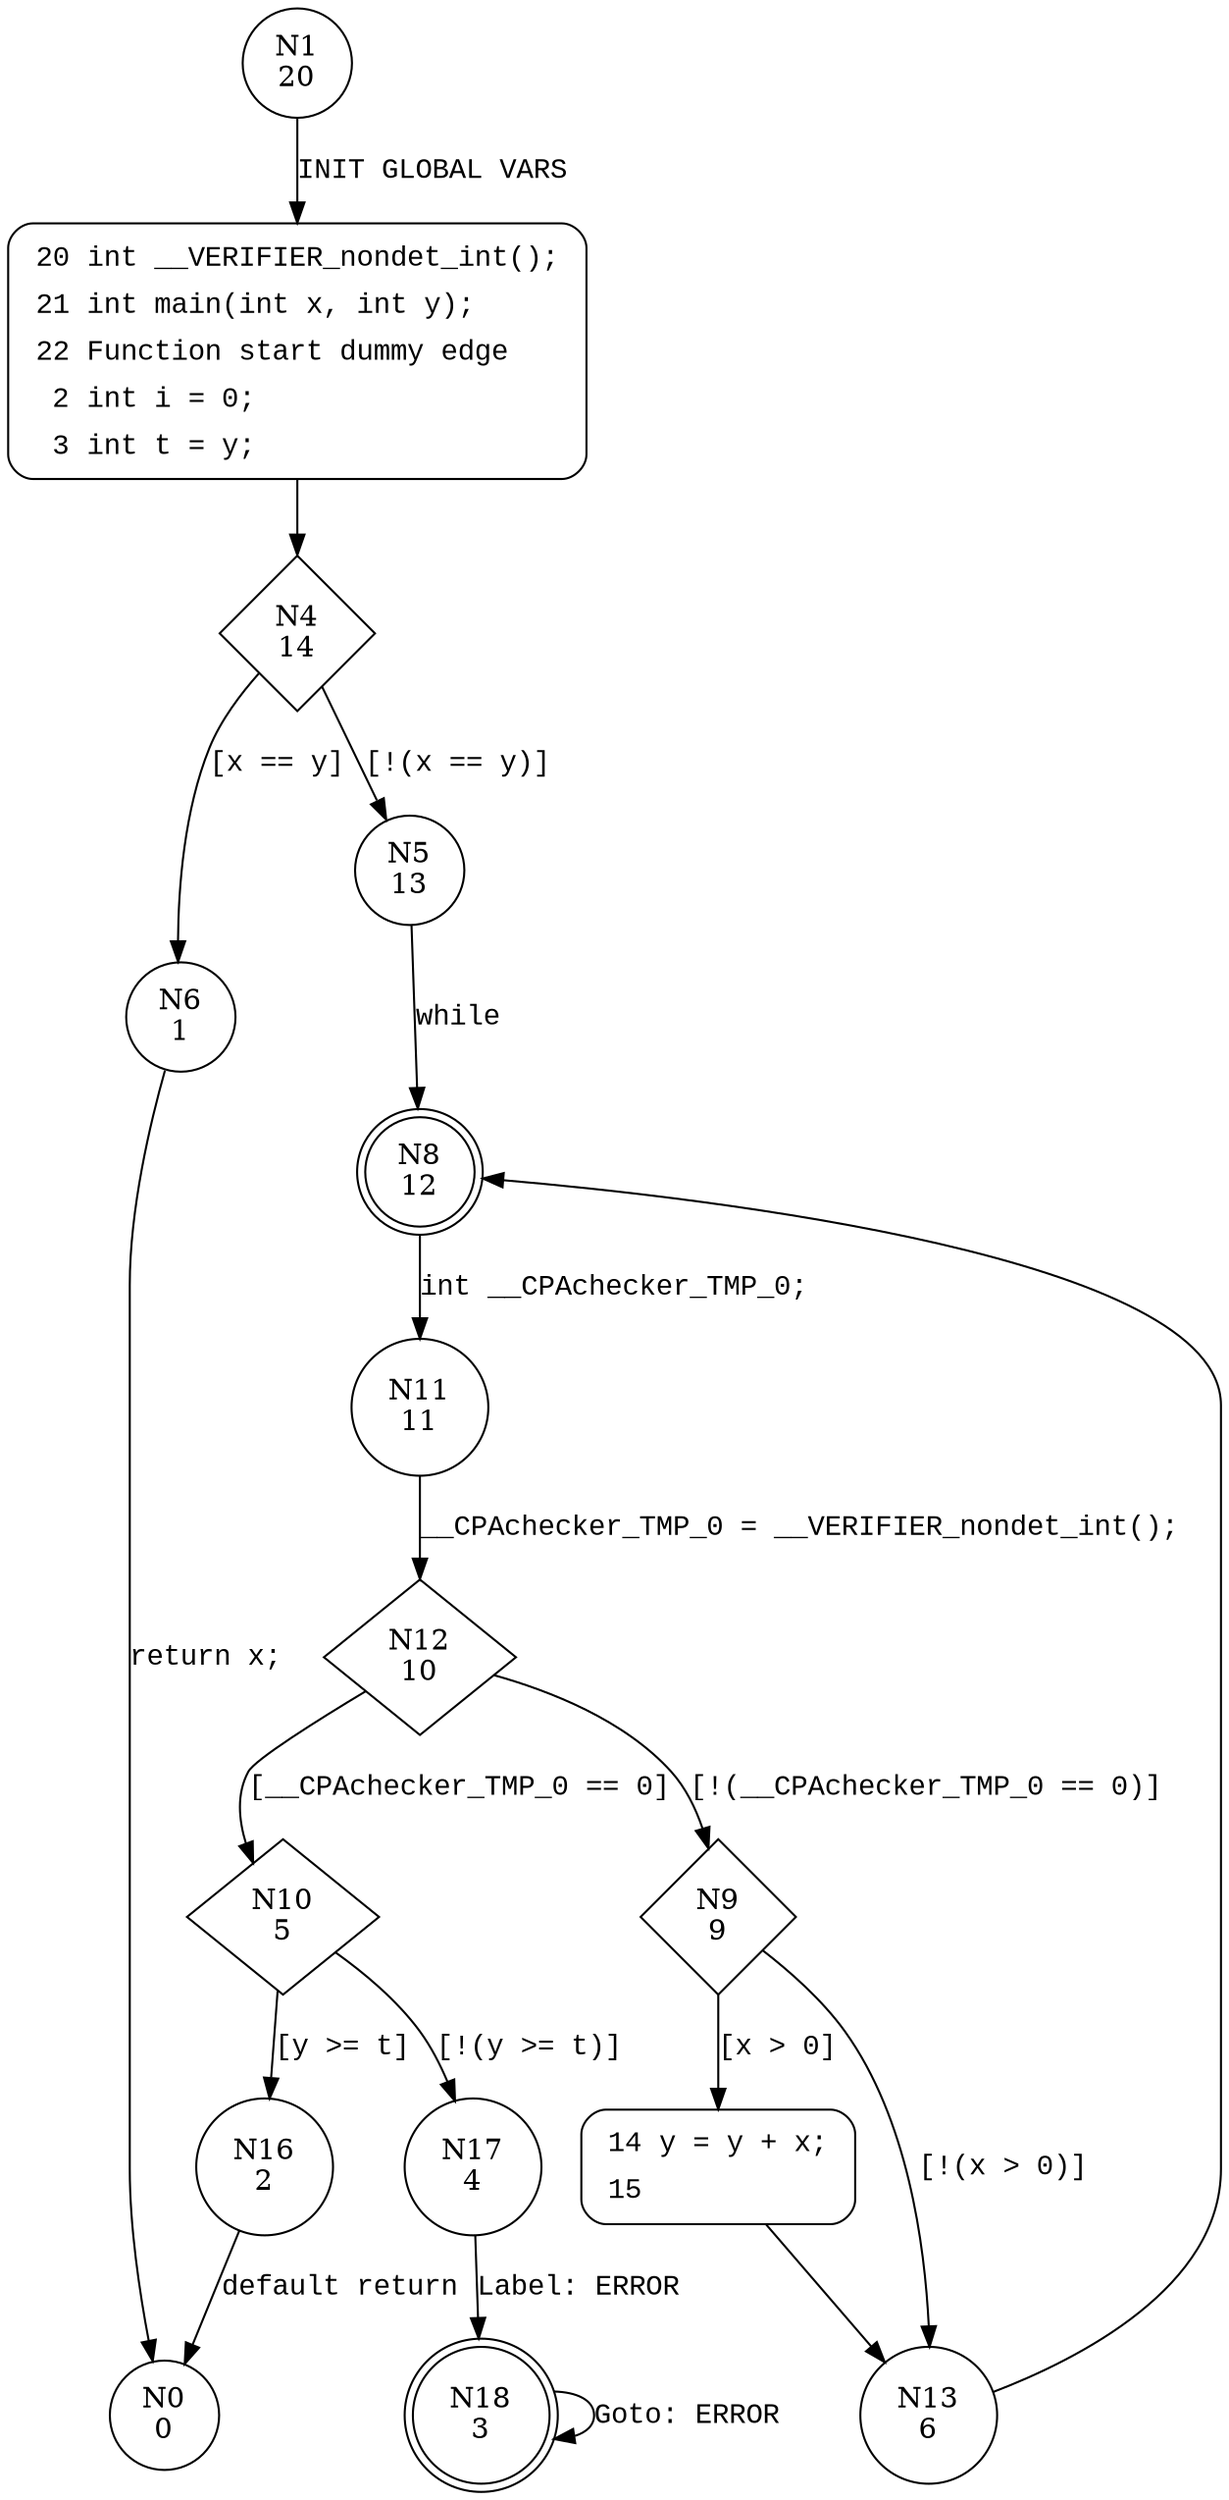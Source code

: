digraph main {
1 [shape="circle" label="N1\n20"]
20 [shape="circle" label="N20\n19"]
4 [shape="diamond" label="N4\n14"]
6 [shape="circle" label="N6\n1"]
5 [shape="circle" label="N5\n13"]
8 [shape="doublecircle" label="N8\n12"]
11 [shape="circle" label="N11\n11"]
12 [shape="diamond" label="N12\n10"]
10 [shape="diamond" label="N10\n5"]
9 [shape="diamond" label="N9\n9"]
14 [shape="circle" label="N14\n8"]
13 [shape="circle" label="N13\n6"]
16 [shape="circle" label="N16\n2"]
17 [shape="circle" label="N17\n4"]
18 [shape="doublecircle" label="N18\n3"]
0 [shape="circle" label="N0\n0"]
20 [style="filled,bold" penwidth="1" fillcolor="white" fontname="Courier New" shape="Mrecord" label=<<table border="0" cellborder="0" cellpadding="3" bgcolor="white"><tr><td align="right">20</td><td align="left">int __VERIFIER_nondet_int();</td></tr><tr><td align="right">21</td><td align="left">int main(int x, int y);</td></tr><tr><td align="right">22</td><td align="left">Function start dummy edge</td></tr><tr><td align="right">2</td><td align="left">int i = 0;</td></tr><tr><td align="right">3</td><td align="left">int t = y;</td></tr></table>>]
20 -> 4[label=""]
14 [style="filled,bold" penwidth="1" fillcolor="white" fontname="Courier New" shape="Mrecord" label=<<table border="0" cellborder="0" cellpadding="3" bgcolor="white"><tr><td align="right">14</td><td align="left">y = y + x;</td></tr><tr><td align="right">15</td><td align="left"></td></tr></table>>]
14 -> 13[label=""]
1 -> 20 [label="INIT GLOBAL VARS" fontname="Courier New"]
4 -> 6 [label="[x == y]" fontname="Courier New"]
4 -> 5 [label="[!(x == y)]" fontname="Courier New"]
8 -> 11 [label="int __CPAchecker_TMP_0;" fontname="Courier New"]
12 -> 10 [label="[__CPAchecker_TMP_0 == 0]" fontname="Courier New"]
12 -> 9 [label="[!(__CPAchecker_TMP_0 == 0)]" fontname="Courier New"]
9 -> 14 [label="[x > 0]" fontname="Courier New"]
9 -> 13 [label="[!(x > 0)]" fontname="Courier New"]
13 -> 8 [label="" fontname="Courier New"]
10 -> 16 [label="[y >= t]" fontname="Courier New"]
10 -> 17 [label="[!(y >= t)]" fontname="Courier New"]
18 -> 18 [label="Goto: ERROR" fontname="Courier New"]
6 -> 0 [label="return x;" fontname="Courier New"]
5 -> 8 [label="while" fontname="Courier New"]
11 -> 12 [label="__CPAchecker_TMP_0 = __VERIFIER_nondet_int();" fontname="Courier New"]
17 -> 18 [label="Label: ERROR" fontname="Courier New"]
16 -> 0 [label="default return" fontname="Courier New"]
}